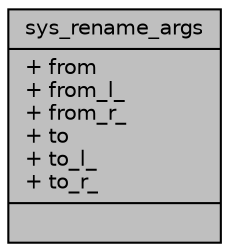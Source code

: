 digraph "sys_rename_args"
{
 // LATEX_PDF_SIZE
  edge [fontname="Helvetica",fontsize="10",labelfontname="Helvetica",labelfontsize="10"];
  node [fontname="Helvetica",fontsize="10",shape=record];
  Node1 [label="{sys_rename_args\n|+ from\l+ from_l_\l+ from_r_\l+ to\l+ to_l_\l+ to_r_\l|}",height=0.2,width=0.4,color="black", fillcolor="grey75", style="filled", fontcolor="black",tooltip=" "];
}

